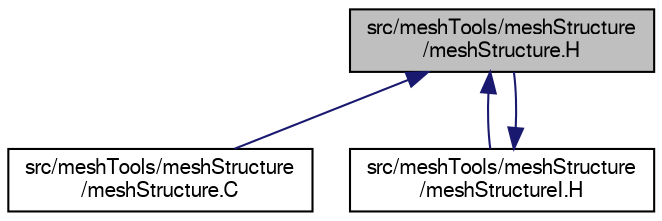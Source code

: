 digraph "src/meshTools/meshStructure/meshStructure.H"
{
  bgcolor="transparent";
  edge [fontname="FreeSans",fontsize="10",labelfontname="FreeSans",labelfontsize="10"];
  node [fontname="FreeSans",fontsize="10",shape=record];
  Node153 [label="src/meshTools/meshStructure\l/meshStructure.H",height=0.2,width=0.4,color="black", fillcolor="grey75", style="filled", fontcolor="black"];
  Node153 -> Node154 [dir="back",color="midnightblue",fontsize="10",style="solid",fontname="FreeSans"];
  Node154 [label="src/meshTools/meshStructure\l/meshStructure.C",height=0.2,width=0.4,color="black",URL="$a07640.html"];
  Node153 -> Node155 [dir="back",color="midnightblue",fontsize="10",style="solid",fontname="FreeSans"];
  Node155 [label="src/meshTools/meshStructure\l/meshStructureI.H",height=0.2,width=0.4,color="black",URL="$a07646.html"];
  Node155 -> Node153 [dir="back",color="midnightblue",fontsize="10",style="solid",fontname="FreeSans"];
}
